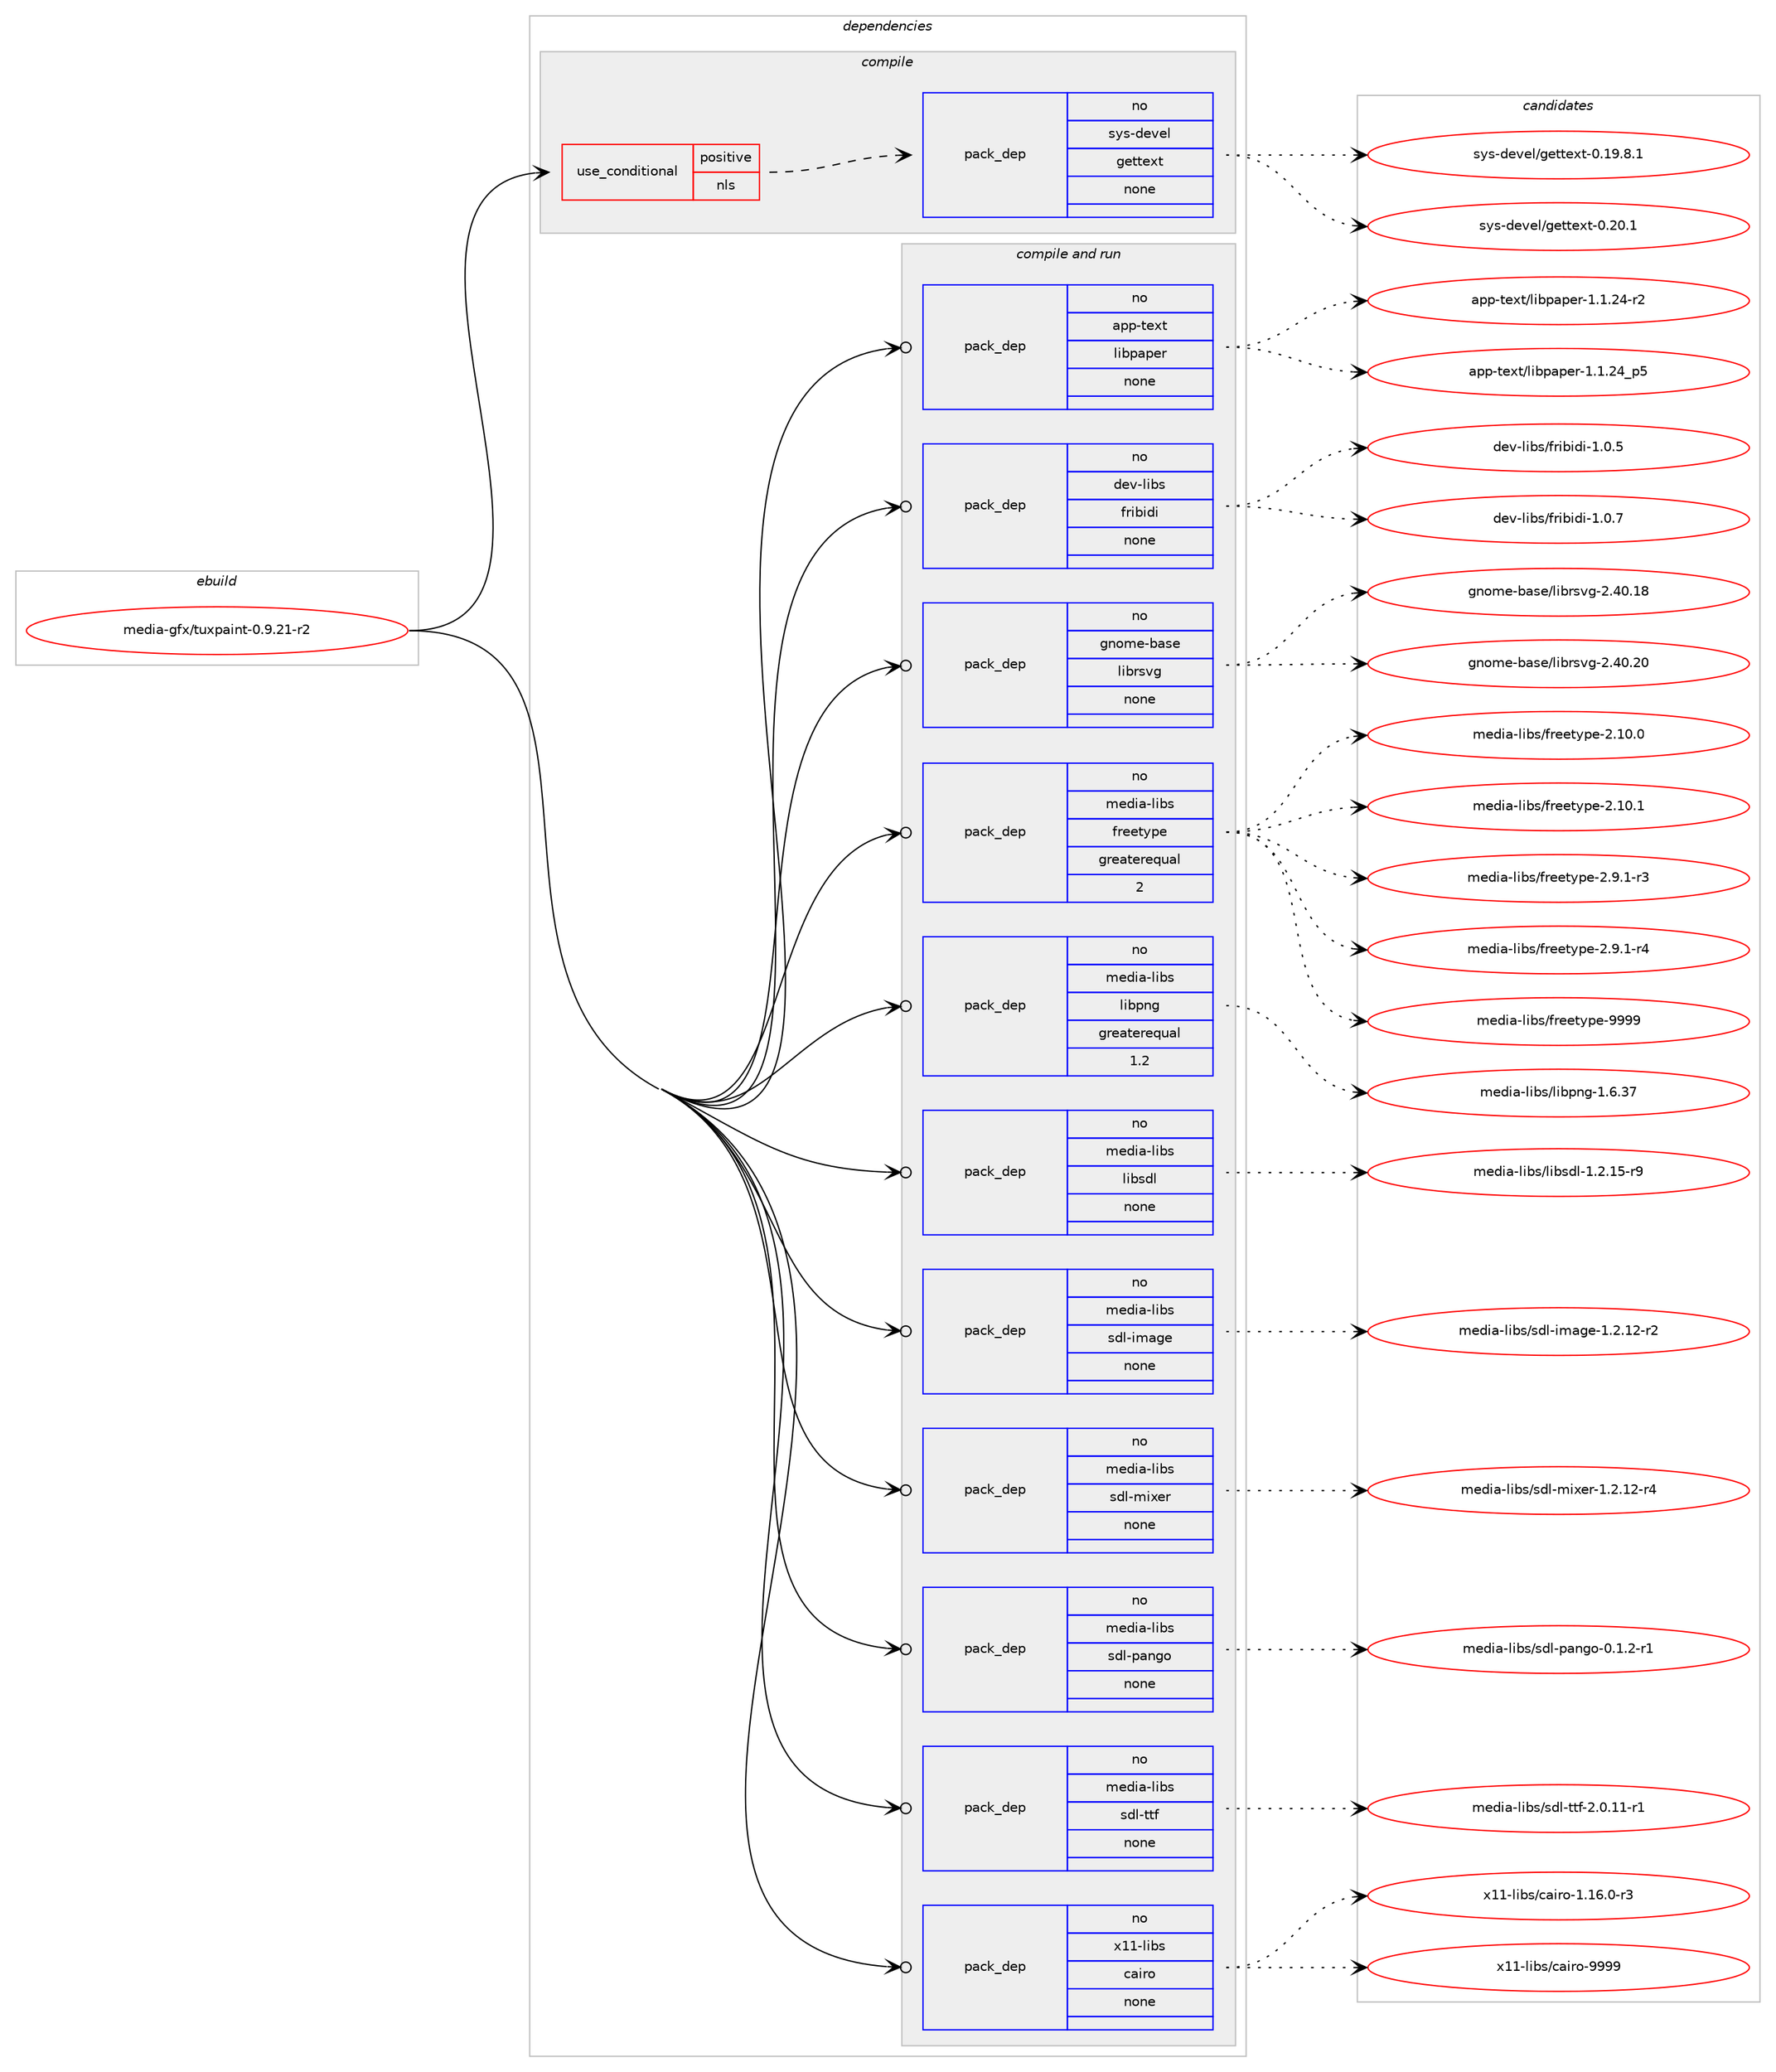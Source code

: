 digraph prolog {

# *************
# Graph options
# *************

newrank=true;
concentrate=true;
compound=true;
graph [rankdir=LR,fontname=Helvetica,fontsize=10,ranksep=1.5];#, ranksep=2.5, nodesep=0.2];
edge  [arrowhead=vee];
node  [fontname=Helvetica,fontsize=10];

# **********
# The ebuild
# **********

subgraph cluster_leftcol {
color=gray;
rank=same;
label=<<i>ebuild</i>>;
id [label="media-gfx/tuxpaint-0.9.21-r2", color=red, width=4, href="../media-gfx/tuxpaint-0.9.21-r2.svg"];
}

# ****************
# The dependencies
# ****************

subgraph cluster_midcol {
color=gray;
label=<<i>dependencies</i>>;
subgraph cluster_compile {
fillcolor="#eeeeee";
style=filled;
label=<<i>compile</i>>;
subgraph cond190508 {
dependency783633 [label=<<TABLE BORDER="0" CELLBORDER="1" CELLSPACING="0" CELLPADDING="4"><TR><TD ROWSPAN="3" CELLPADDING="10">use_conditional</TD></TR><TR><TD>positive</TD></TR><TR><TD>nls</TD></TR></TABLE>>, shape=none, color=red];
subgraph pack579533 {
dependency783634 [label=<<TABLE BORDER="0" CELLBORDER="1" CELLSPACING="0" CELLPADDING="4" WIDTH="220"><TR><TD ROWSPAN="6" CELLPADDING="30">pack_dep</TD></TR><TR><TD WIDTH="110">no</TD></TR><TR><TD>sys-devel</TD></TR><TR><TD>gettext</TD></TR><TR><TD>none</TD></TR><TR><TD></TD></TR></TABLE>>, shape=none, color=blue];
}
dependency783633:e -> dependency783634:w [weight=20,style="dashed",arrowhead="vee"];
}
id:e -> dependency783633:w [weight=20,style="solid",arrowhead="vee"];
}
subgraph cluster_compileandrun {
fillcolor="#eeeeee";
style=filled;
label=<<i>compile and run</i>>;
subgraph pack579534 {
dependency783635 [label=<<TABLE BORDER="0" CELLBORDER="1" CELLSPACING="0" CELLPADDING="4" WIDTH="220"><TR><TD ROWSPAN="6" CELLPADDING="30">pack_dep</TD></TR><TR><TD WIDTH="110">no</TD></TR><TR><TD>app-text</TD></TR><TR><TD>libpaper</TD></TR><TR><TD>none</TD></TR><TR><TD></TD></TR></TABLE>>, shape=none, color=blue];
}
id:e -> dependency783635:w [weight=20,style="solid",arrowhead="odotvee"];
subgraph pack579535 {
dependency783636 [label=<<TABLE BORDER="0" CELLBORDER="1" CELLSPACING="0" CELLPADDING="4" WIDTH="220"><TR><TD ROWSPAN="6" CELLPADDING="30">pack_dep</TD></TR><TR><TD WIDTH="110">no</TD></TR><TR><TD>dev-libs</TD></TR><TR><TD>fribidi</TD></TR><TR><TD>none</TD></TR><TR><TD></TD></TR></TABLE>>, shape=none, color=blue];
}
id:e -> dependency783636:w [weight=20,style="solid",arrowhead="odotvee"];
subgraph pack579536 {
dependency783637 [label=<<TABLE BORDER="0" CELLBORDER="1" CELLSPACING="0" CELLPADDING="4" WIDTH="220"><TR><TD ROWSPAN="6" CELLPADDING="30">pack_dep</TD></TR><TR><TD WIDTH="110">no</TD></TR><TR><TD>gnome-base</TD></TR><TR><TD>librsvg</TD></TR><TR><TD>none</TD></TR><TR><TD></TD></TR></TABLE>>, shape=none, color=blue];
}
id:e -> dependency783637:w [weight=20,style="solid",arrowhead="odotvee"];
subgraph pack579537 {
dependency783638 [label=<<TABLE BORDER="0" CELLBORDER="1" CELLSPACING="0" CELLPADDING="4" WIDTH="220"><TR><TD ROWSPAN="6" CELLPADDING="30">pack_dep</TD></TR><TR><TD WIDTH="110">no</TD></TR><TR><TD>media-libs</TD></TR><TR><TD>freetype</TD></TR><TR><TD>greaterequal</TD></TR><TR><TD>2</TD></TR></TABLE>>, shape=none, color=blue];
}
id:e -> dependency783638:w [weight=20,style="solid",arrowhead="odotvee"];
subgraph pack579538 {
dependency783639 [label=<<TABLE BORDER="0" CELLBORDER="1" CELLSPACING="0" CELLPADDING="4" WIDTH="220"><TR><TD ROWSPAN="6" CELLPADDING="30">pack_dep</TD></TR><TR><TD WIDTH="110">no</TD></TR><TR><TD>media-libs</TD></TR><TR><TD>libpng</TD></TR><TR><TD>greaterequal</TD></TR><TR><TD>1.2</TD></TR></TABLE>>, shape=none, color=blue];
}
id:e -> dependency783639:w [weight=20,style="solid",arrowhead="odotvee"];
subgraph pack579539 {
dependency783640 [label=<<TABLE BORDER="0" CELLBORDER="1" CELLSPACING="0" CELLPADDING="4" WIDTH="220"><TR><TD ROWSPAN="6" CELLPADDING="30">pack_dep</TD></TR><TR><TD WIDTH="110">no</TD></TR><TR><TD>media-libs</TD></TR><TR><TD>libsdl</TD></TR><TR><TD>none</TD></TR><TR><TD></TD></TR></TABLE>>, shape=none, color=blue];
}
id:e -> dependency783640:w [weight=20,style="solid",arrowhead="odotvee"];
subgraph pack579540 {
dependency783641 [label=<<TABLE BORDER="0" CELLBORDER="1" CELLSPACING="0" CELLPADDING="4" WIDTH="220"><TR><TD ROWSPAN="6" CELLPADDING="30">pack_dep</TD></TR><TR><TD WIDTH="110">no</TD></TR><TR><TD>media-libs</TD></TR><TR><TD>sdl-image</TD></TR><TR><TD>none</TD></TR><TR><TD></TD></TR></TABLE>>, shape=none, color=blue];
}
id:e -> dependency783641:w [weight=20,style="solid",arrowhead="odotvee"];
subgraph pack579541 {
dependency783642 [label=<<TABLE BORDER="0" CELLBORDER="1" CELLSPACING="0" CELLPADDING="4" WIDTH="220"><TR><TD ROWSPAN="6" CELLPADDING="30">pack_dep</TD></TR><TR><TD WIDTH="110">no</TD></TR><TR><TD>media-libs</TD></TR><TR><TD>sdl-mixer</TD></TR><TR><TD>none</TD></TR><TR><TD></TD></TR></TABLE>>, shape=none, color=blue];
}
id:e -> dependency783642:w [weight=20,style="solid",arrowhead="odotvee"];
subgraph pack579542 {
dependency783643 [label=<<TABLE BORDER="0" CELLBORDER="1" CELLSPACING="0" CELLPADDING="4" WIDTH="220"><TR><TD ROWSPAN="6" CELLPADDING="30">pack_dep</TD></TR><TR><TD WIDTH="110">no</TD></TR><TR><TD>media-libs</TD></TR><TR><TD>sdl-pango</TD></TR><TR><TD>none</TD></TR><TR><TD></TD></TR></TABLE>>, shape=none, color=blue];
}
id:e -> dependency783643:w [weight=20,style="solid",arrowhead="odotvee"];
subgraph pack579543 {
dependency783644 [label=<<TABLE BORDER="0" CELLBORDER="1" CELLSPACING="0" CELLPADDING="4" WIDTH="220"><TR><TD ROWSPAN="6" CELLPADDING="30">pack_dep</TD></TR><TR><TD WIDTH="110">no</TD></TR><TR><TD>media-libs</TD></TR><TR><TD>sdl-ttf</TD></TR><TR><TD>none</TD></TR><TR><TD></TD></TR></TABLE>>, shape=none, color=blue];
}
id:e -> dependency783644:w [weight=20,style="solid",arrowhead="odotvee"];
subgraph pack579544 {
dependency783645 [label=<<TABLE BORDER="0" CELLBORDER="1" CELLSPACING="0" CELLPADDING="4" WIDTH="220"><TR><TD ROWSPAN="6" CELLPADDING="30">pack_dep</TD></TR><TR><TD WIDTH="110">no</TD></TR><TR><TD>x11-libs</TD></TR><TR><TD>cairo</TD></TR><TR><TD>none</TD></TR><TR><TD></TD></TR></TABLE>>, shape=none, color=blue];
}
id:e -> dependency783645:w [weight=20,style="solid",arrowhead="odotvee"];
}
subgraph cluster_run {
fillcolor="#eeeeee";
style=filled;
label=<<i>run</i>>;
}
}

# **************
# The candidates
# **************

subgraph cluster_choices {
rank=same;
color=gray;
label=<<i>candidates</i>>;

subgraph choice579533 {
color=black;
nodesep=1;
choice1151211154510010111810110847103101116116101120116454846495746564649 [label="sys-devel/gettext-0.19.8.1", color=red, width=4,href="../sys-devel/gettext-0.19.8.1.svg"];
choice115121115451001011181011084710310111611610112011645484650484649 [label="sys-devel/gettext-0.20.1", color=red, width=4,href="../sys-devel/gettext-0.20.1.svg"];
dependency783634:e -> choice1151211154510010111810110847103101116116101120116454846495746564649:w [style=dotted,weight="100"];
dependency783634:e -> choice115121115451001011181011084710310111611610112011645484650484649:w [style=dotted,weight="100"];
}
subgraph choice579534 {
color=black;
nodesep=1;
choice9711211245116101120116471081059811297112101114454946494650524511450 [label="app-text/libpaper-1.1.24-r2", color=red, width=4,href="../app-text/libpaper-1.1.24-r2.svg"];
choice9711211245116101120116471081059811297112101114454946494650529511253 [label="app-text/libpaper-1.1.24_p5", color=red, width=4,href="../app-text/libpaper-1.1.24_p5.svg"];
dependency783635:e -> choice9711211245116101120116471081059811297112101114454946494650524511450:w [style=dotted,weight="100"];
dependency783635:e -> choice9711211245116101120116471081059811297112101114454946494650529511253:w [style=dotted,weight="100"];
}
subgraph choice579535 {
color=black;
nodesep=1;
choice10010111845108105981154710211410598105100105454946484653 [label="dev-libs/fribidi-1.0.5", color=red, width=4,href="../dev-libs/fribidi-1.0.5.svg"];
choice10010111845108105981154710211410598105100105454946484655 [label="dev-libs/fribidi-1.0.7", color=red, width=4,href="../dev-libs/fribidi-1.0.7.svg"];
dependency783636:e -> choice10010111845108105981154710211410598105100105454946484653:w [style=dotted,weight="100"];
dependency783636:e -> choice10010111845108105981154710211410598105100105454946484655:w [style=dotted,weight="100"];
}
subgraph choice579536 {
color=black;
nodesep=1;
choice10311011110910145989711510147108105981141151181034550465248464956 [label="gnome-base/librsvg-2.40.18", color=red, width=4,href="../gnome-base/librsvg-2.40.18.svg"];
choice10311011110910145989711510147108105981141151181034550465248465048 [label="gnome-base/librsvg-2.40.20", color=red, width=4,href="../gnome-base/librsvg-2.40.20.svg"];
dependency783637:e -> choice10311011110910145989711510147108105981141151181034550465248464956:w [style=dotted,weight="100"];
dependency783637:e -> choice10311011110910145989711510147108105981141151181034550465248465048:w [style=dotted,weight="100"];
}
subgraph choice579537 {
color=black;
nodesep=1;
choice1091011001059745108105981154710211410110111612111210145504649484648 [label="media-libs/freetype-2.10.0", color=red, width=4,href="../media-libs/freetype-2.10.0.svg"];
choice1091011001059745108105981154710211410110111612111210145504649484649 [label="media-libs/freetype-2.10.1", color=red, width=4,href="../media-libs/freetype-2.10.1.svg"];
choice109101100105974510810598115471021141011011161211121014550465746494511451 [label="media-libs/freetype-2.9.1-r3", color=red, width=4,href="../media-libs/freetype-2.9.1-r3.svg"];
choice109101100105974510810598115471021141011011161211121014550465746494511452 [label="media-libs/freetype-2.9.1-r4", color=red, width=4,href="../media-libs/freetype-2.9.1-r4.svg"];
choice109101100105974510810598115471021141011011161211121014557575757 [label="media-libs/freetype-9999", color=red, width=4,href="../media-libs/freetype-9999.svg"];
dependency783638:e -> choice1091011001059745108105981154710211410110111612111210145504649484648:w [style=dotted,weight="100"];
dependency783638:e -> choice1091011001059745108105981154710211410110111612111210145504649484649:w [style=dotted,weight="100"];
dependency783638:e -> choice109101100105974510810598115471021141011011161211121014550465746494511451:w [style=dotted,weight="100"];
dependency783638:e -> choice109101100105974510810598115471021141011011161211121014550465746494511452:w [style=dotted,weight="100"];
dependency783638:e -> choice109101100105974510810598115471021141011011161211121014557575757:w [style=dotted,weight="100"];
}
subgraph choice579538 {
color=black;
nodesep=1;
choice109101100105974510810598115471081059811211010345494654465155 [label="media-libs/libpng-1.6.37", color=red, width=4,href="../media-libs/libpng-1.6.37.svg"];
dependency783639:e -> choice109101100105974510810598115471081059811211010345494654465155:w [style=dotted,weight="100"];
}
subgraph choice579539 {
color=black;
nodesep=1;
choice1091011001059745108105981154710810598115100108454946504649534511457 [label="media-libs/libsdl-1.2.15-r9", color=red, width=4,href="../media-libs/libsdl-1.2.15-r9.svg"];
dependency783640:e -> choice1091011001059745108105981154710810598115100108454946504649534511457:w [style=dotted,weight="100"];
}
subgraph choice579540 {
color=black;
nodesep=1;
choice109101100105974510810598115471151001084510510997103101454946504649504511450 [label="media-libs/sdl-image-1.2.12-r2", color=red, width=4,href="../media-libs/sdl-image-1.2.12-r2.svg"];
dependency783641:e -> choice109101100105974510810598115471151001084510510997103101454946504649504511450:w [style=dotted,weight="100"];
}
subgraph choice579541 {
color=black;
nodesep=1;
choice1091011001059745108105981154711510010845109105120101114454946504649504511452 [label="media-libs/sdl-mixer-1.2.12-r4", color=red, width=4,href="../media-libs/sdl-mixer-1.2.12-r4.svg"];
dependency783642:e -> choice1091011001059745108105981154711510010845109105120101114454946504649504511452:w [style=dotted,weight="100"];
}
subgraph choice579542 {
color=black;
nodesep=1;
choice1091011001059745108105981154711510010845112971101031114548464946504511449 [label="media-libs/sdl-pango-0.1.2-r1", color=red, width=4,href="../media-libs/sdl-pango-0.1.2-r1.svg"];
dependency783643:e -> choice1091011001059745108105981154711510010845112971101031114548464946504511449:w [style=dotted,weight="100"];
}
subgraph choice579543 {
color=black;
nodesep=1;
choice1091011001059745108105981154711510010845116116102455046484649494511449 [label="media-libs/sdl-ttf-2.0.11-r1", color=red, width=4,href="../media-libs/sdl-ttf-2.0.11-r1.svg"];
dependency783644:e -> choice1091011001059745108105981154711510010845116116102455046484649494511449:w [style=dotted,weight="100"];
}
subgraph choice579544 {
color=black;
nodesep=1;
choice12049494510810598115479997105114111454946495446484511451 [label="x11-libs/cairo-1.16.0-r3", color=red, width=4,href="../x11-libs/cairo-1.16.0-r3.svg"];
choice120494945108105981154799971051141114557575757 [label="x11-libs/cairo-9999", color=red, width=4,href="../x11-libs/cairo-9999.svg"];
dependency783645:e -> choice12049494510810598115479997105114111454946495446484511451:w [style=dotted,weight="100"];
dependency783645:e -> choice120494945108105981154799971051141114557575757:w [style=dotted,weight="100"];
}
}

}
